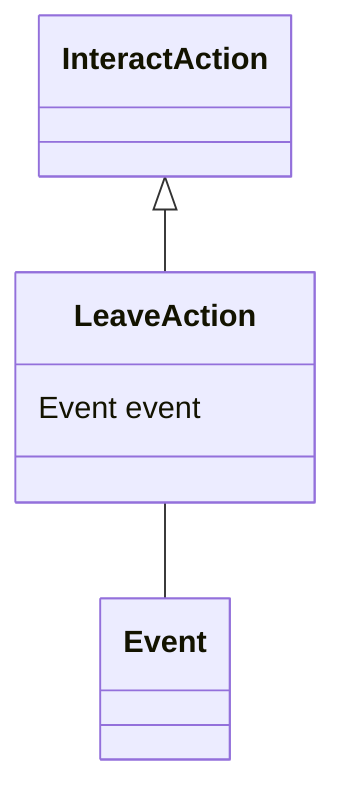 classDiagram
  LeaveAction -- Event


InteractAction <|-- LeaveAction
class LeaveAction {

  Event event

}